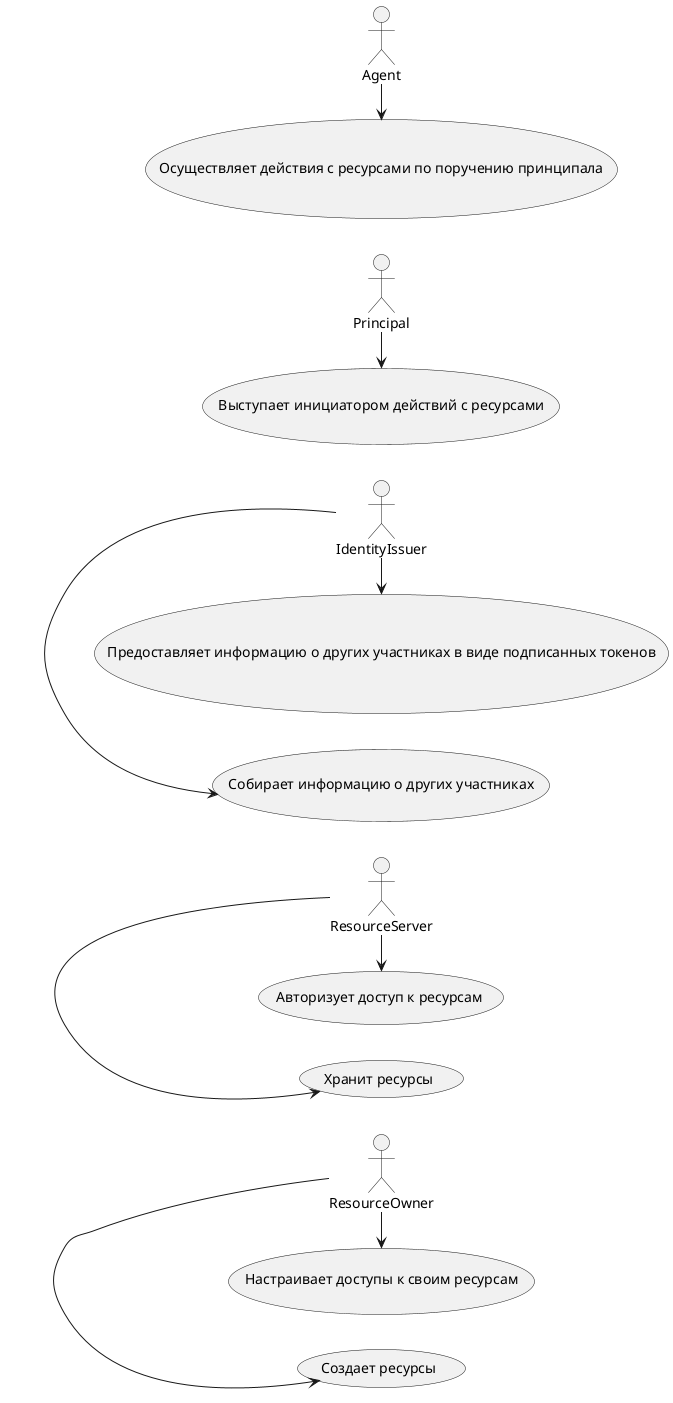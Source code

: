 @startuml

left to right direction

actor ResourceOwner
actor ResourceServer
actor IdentityIssuer
actor Principal
actor Agent

ResourceOwner -> (Создает ресурсы)
ResourceOwner -> (Настраивает доступы к своим ресурсам)

ResourceServer -> (Хранит ресурсы)
ResourceServer -> (Авторизует доступ к ресурсам)

IdentityIssuer -> (Собирает информацию о других участниках)
IdentityIssuer -> (Предоставляет информацию о других участниках в виде подписанных токенов)

Principal -> (Выступает инициатором действий с ресурсами)

Agent -> (Осуществляет действия с ресурсами по поручению принципала)

@enduml